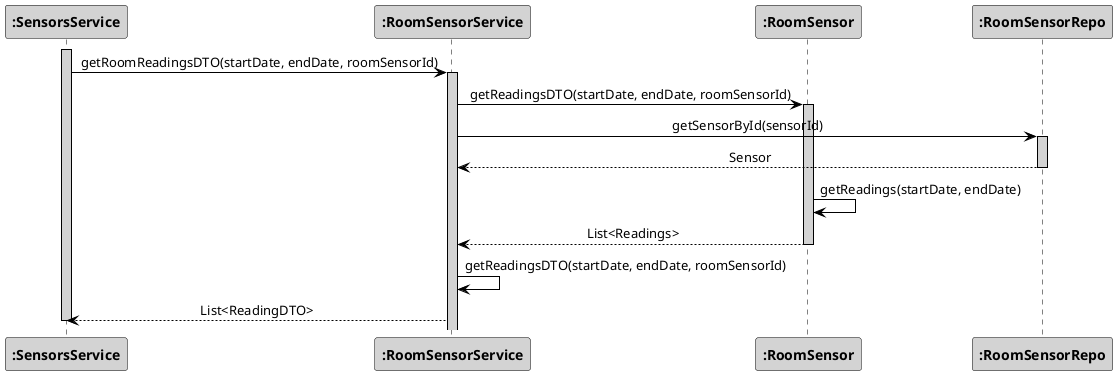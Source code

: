 @startuml
skinparam sequenceMessageAlign center
skinparam sequence {
	ArrowColor Black
	ActorBorderColor DarkBlue
	LifeLineBorderColor black
	LifeLineBackgroundColor LightGrey

	ParticipantBorderColor Black
	ParticipantBackgroundColor LightGrey
	ParticipantFontStyle Bold

	ActorBackgroundColor DimGrey
	ActorFontColor DeepSkyBlue
	ActorFontStyle Bold
	ActorFontSize 17
	ActorFontName Aapex
}

activate ":SensorsService"
":SensorsService" -> ":RoomSensorService": getRoomReadingsDTO(startDate, endDate, roomSensorId)
activate ":RoomSensorService"
":RoomSensorService" -> ":RoomSensor": getReadingsDTO(startDate, endDate, roomSensorId)
activate ":RoomSensor"
":RoomSensorService" -> ":RoomSensorRepo":getSensorById(sensorId)
activate ":RoomSensorRepo"
":RoomSensorService" <-- ":RoomSensorRepo": Sensor
deactivate ":RoomSensorRepo"
":RoomSensor" -> ":RoomSensor": getReadings(startDate, endDate)
deactivate ":RoomSensorRepo"
":RoomSensorService" <-- ":RoomSensor": List<Readings>
deactivate ":RoomSensor"
":RoomSensorService" -> ":RoomSensorService": getReadingsDTO(startDate, endDate, roomSensorId)
":SensorsService" <-- ":RoomSensorService": List<ReadingDTO>
deactivate ":SensorsService"


@enduml